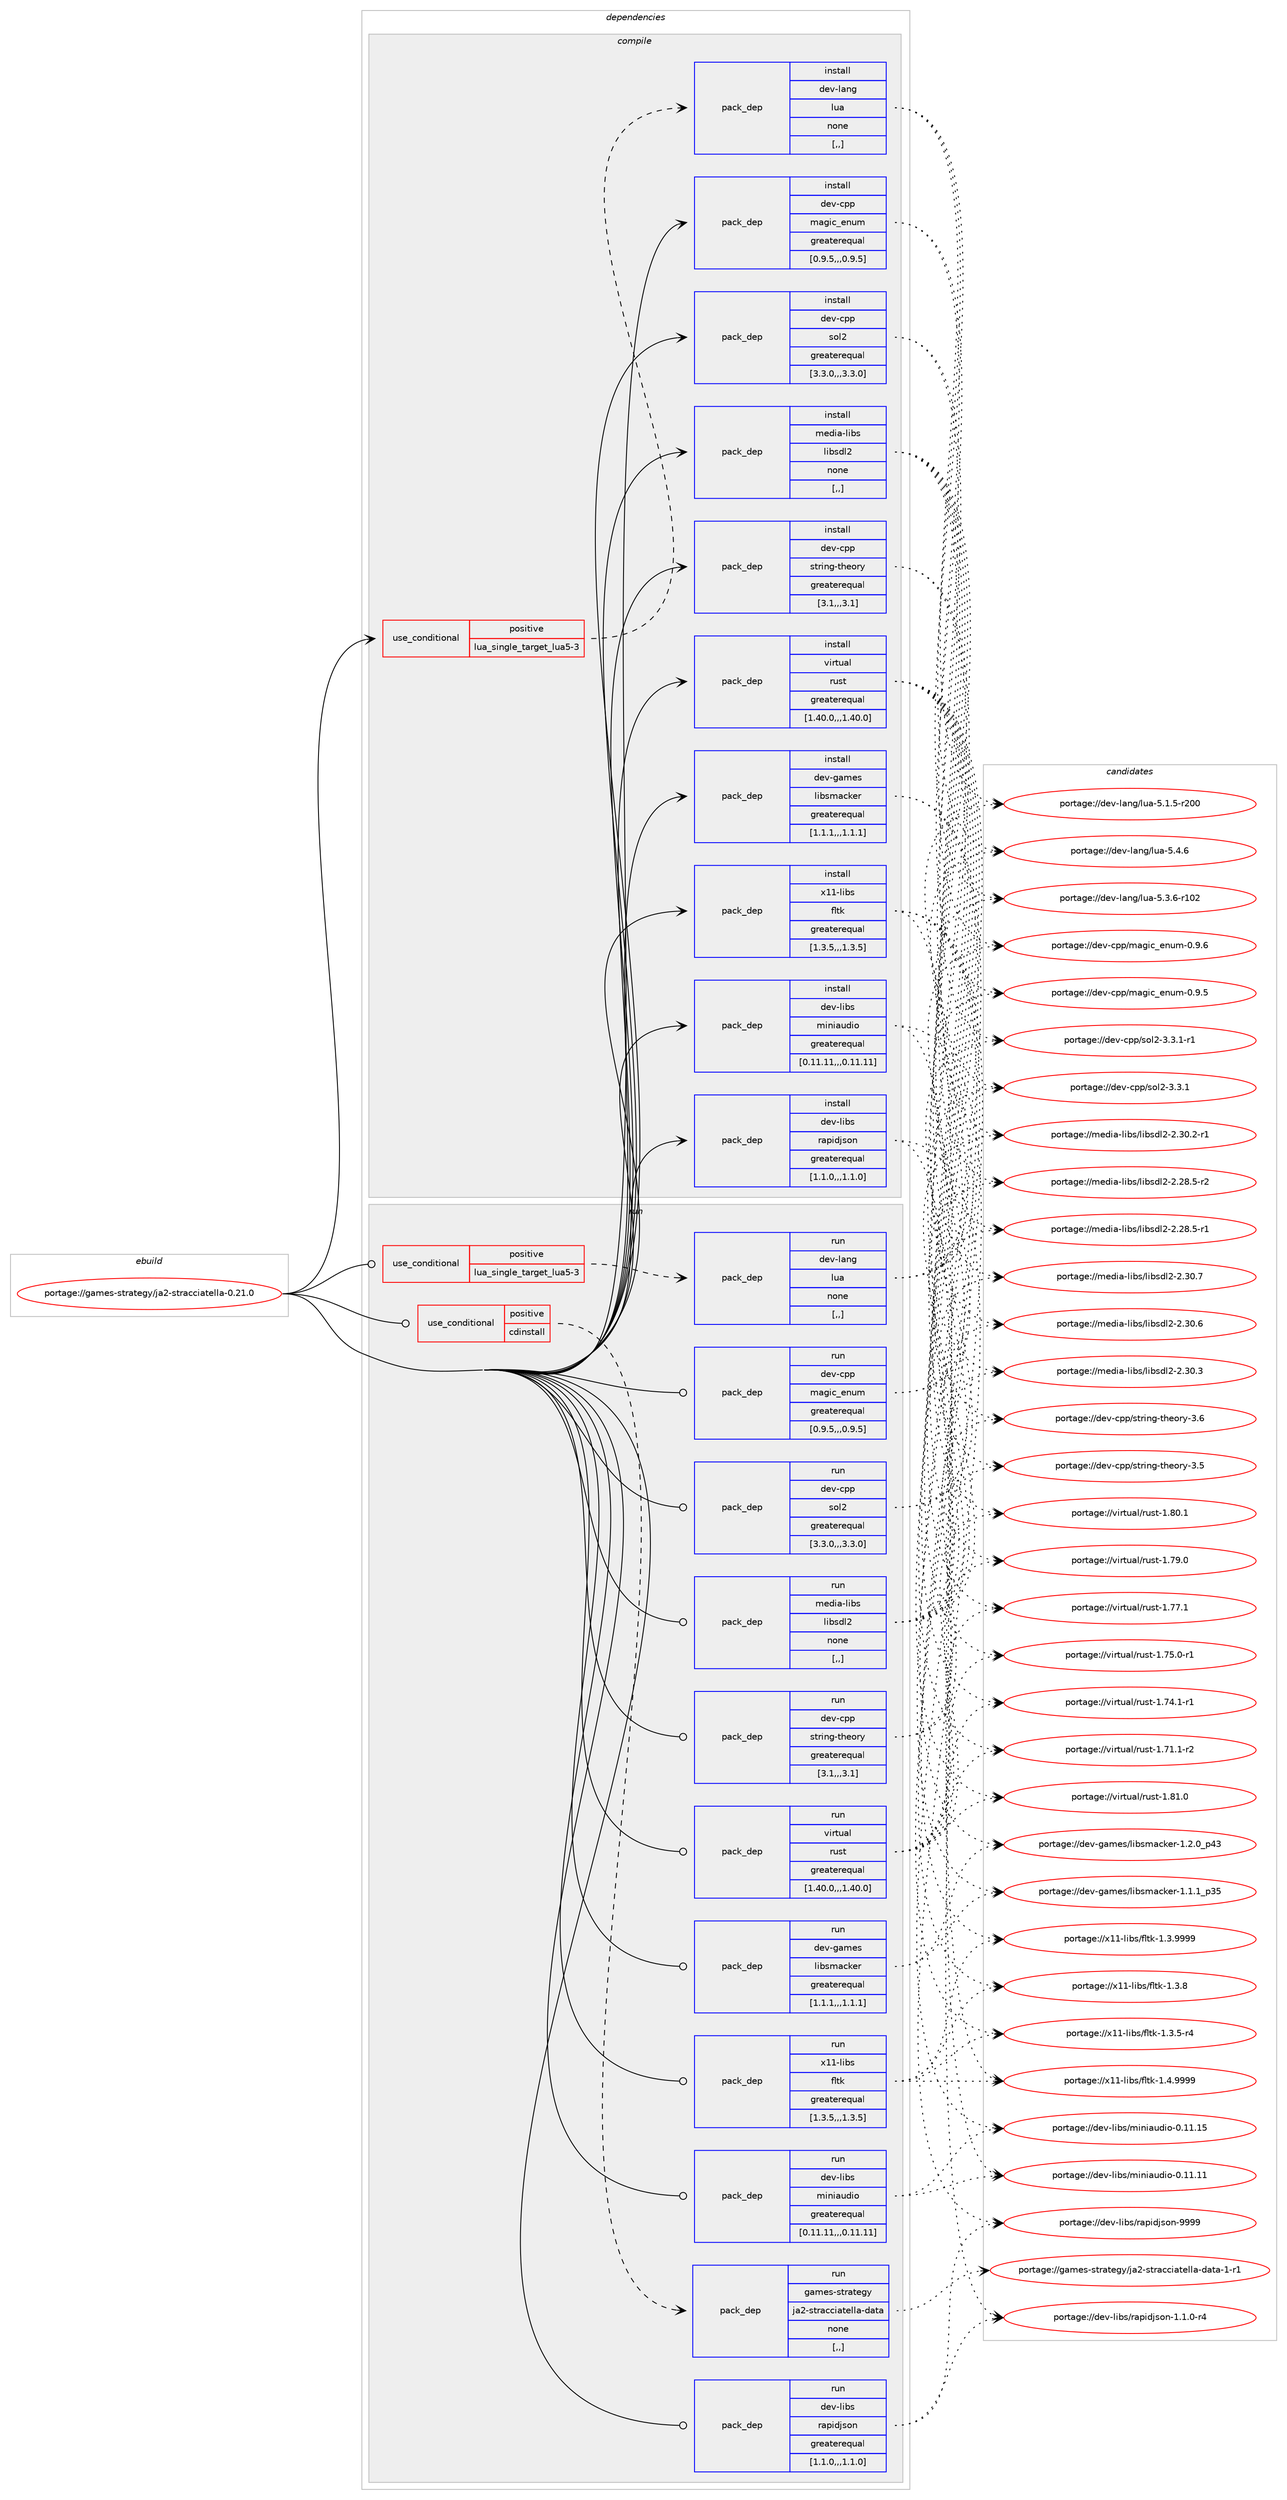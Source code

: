 digraph prolog {

# *************
# Graph options
# *************

newrank=true;
concentrate=true;
compound=true;
graph [rankdir=LR,fontname=Helvetica,fontsize=10,ranksep=1.5];#, ranksep=2.5, nodesep=0.2];
edge  [arrowhead=vee];
node  [fontname=Helvetica,fontsize=10];

# **********
# The ebuild
# **********

subgraph cluster_leftcol {
color=gray;
label=<<i>ebuild</i>>;
id [label="portage://games-strategy/ja2-stracciatella-0.21.0", color=red, width=4, href="../games-strategy/ja2-stracciatella-0.21.0.svg"];
}

# ****************
# The dependencies
# ****************

subgraph cluster_midcol {
color=gray;
label=<<i>dependencies</i>>;
subgraph cluster_compile {
fillcolor="#eeeeee";
style=filled;
label=<<i>compile</i>>;
subgraph cond196326 {
dependency731653 [label=<<TABLE BORDER="0" CELLBORDER="1" CELLSPACING="0" CELLPADDING="4"><TR><TD ROWSPAN="3" CELLPADDING="10">use_conditional</TD></TR><TR><TD>positive</TD></TR><TR><TD>lua_single_target_lua5-3</TD></TR></TABLE>>, shape=none, color=red];
subgraph pack530222 {
dependency731654 [label=<<TABLE BORDER="0" CELLBORDER="1" CELLSPACING="0" CELLPADDING="4" WIDTH="220"><TR><TD ROWSPAN="6" CELLPADDING="30">pack_dep</TD></TR><TR><TD WIDTH="110">install</TD></TR><TR><TD>dev-lang</TD></TR><TR><TD>lua</TD></TR><TR><TD>none</TD></TR><TR><TD>[,,]</TD></TR></TABLE>>, shape=none, color=blue];
}
dependency731653:e -> dependency731654:w [weight=20,style="dashed",arrowhead="vee"];
}
id:e -> dependency731653:w [weight=20,style="solid",arrowhead="vee"];
subgraph pack530223 {
dependency731655 [label=<<TABLE BORDER="0" CELLBORDER="1" CELLSPACING="0" CELLPADDING="4" WIDTH="220"><TR><TD ROWSPAN="6" CELLPADDING="30">pack_dep</TD></TR><TR><TD WIDTH="110">install</TD></TR><TR><TD>dev-cpp</TD></TR><TR><TD>magic_enum</TD></TR><TR><TD>greaterequal</TD></TR><TR><TD>[0.9.5,,,0.9.5]</TD></TR></TABLE>>, shape=none, color=blue];
}
id:e -> dependency731655:w [weight=20,style="solid",arrowhead="vee"];
subgraph pack530224 {
dependency731656 [label=<<TABLE BORDER="0" CELLBORDER="1" CELLSPACING="0" CELLPADDING="4" WIDTH="220"><TR><TD ROWSPAN="6" CELLPADDING="30">pack_dep</TD></TR><TR><TD WIDTH="110">install</TD></TR><TR><TD>dev-cpp</TD></TR><TR><TD>sol2</TD></TR><TR><TD>greaterequal</TD></TR><TR><TD>[3.3.0,,,3.3.0]</TD></TR></TABLE>>, shape=none, color=blue];
}
id:e -> dependency731656:w [weight=20,style="solid",arrowhead="vee"];
subgraph pack530225 {
dependency731657 [label=<<TABLE BORDER="0" CELLBORDER="1" CELLSPACING="0" CELLPADDING="4" WIDTH="220"><TR><TD ROWSPAN="6" CELLPADDING="30">pack_dep</TD></TR><TR><TD WIDTH="110">install</TD></TR><TR><TD>dev-cpp</TD></TR><TR><TD>string-theory</TD></TR><TR><TD>greaterequal</TD></TR><TR><TD>[3.1,,,3.1]</TD></TR></TABLE>>, shape=none, color=blue];
}
id:e -> dependency731657:w [weight=20,style="solid",arrowhead="vee"];
subgraph pack530226 {
dependency731658 [label=<<TABLE BORDER="0" CELLBORDER="1" CELLSPACING="0" CELLPADDING="4" WIDTH="220"><TR><TD ROWSPAN="6" CELLPADDING="30">pack_dep</TD></TR><TR><TD WIDTH="110">install</TD></TR><TR><TD>dev-games</TD></TR><TR><TD>libsmacker</TD></TR><TR><TD>greaterequal</TD></TR><TR><TD>[1.1.1,,,1.1.1]</TD></TR></TABLE>>, shape=none, color=blue];
}
id:e -> dependency731658:w [weight=20,style="solid",arrowhead="vee"];
subgraph pack530227 {
dependency731659 [label=<<TABLE BORDER="0" CELLBORDER="1" CELLSPACING="0" CELLPADDING="4" WIDTH="220"><TR><TD ROWSPAN="6" CELLPADDING="30">pack_dep</TD></TR><TR><TD WIDTH="110">install</TD></TR><TR><TD>dev-libs</TD></TR><TR><TD>miniaudio</TD></TR><TR><TD>greaterequal</TD></TR><TR><TD>[0.11.11,,,0.11.11]</TD></TR></TABLE>>, shape=none, color=blue];
}
id:e -> dependency731659:w [weight=20,style="solid",arrowhead="vee"];
subgraph pack530228 {
dependency731660 [label=<<TABLE BORDER="0" CELLBORDER="1" CELLSPACING="0" CELLPADDING="4" WIDTH="220"><TR><TD ROWSPAN="6" CELLPADDING="30">pack_dep</TD></TR><TR><TD WIDTH="110">install</TD></TR><TR><TD>dev-libs</TD></TR><TR><TD>rapidjson</TD></TR><TR><TD>greaterequal</TD></TR><TR><TD>[1.1.0,,,1.1.0]</TD></TR></TABLE>>, shape=none, color=blue];
}
id:e -> dependency731660:w [weight=20,style="solid",arrowhead="vee"];
subgraph pack530229 {
dependency731661 [label=<<TABLE BORDER="0" CELLBORDER="1" CELLSPACING="0" CELLPADDING="4" WIDTH="220"><TR><TD ROWSPAN="6" CELLPADDING="30">pack_dep</TD></TR><TR><TD WIDTH="110">install</TD></TR><TR><TD>media-libs</TD></TR><TR><TD>libsdl2</TD></TR><TR><TD>none</TD></TR><TR><TD>[,,]</TD></TR></TABLE>>, shape=none, color=blue];
}
id:e -> dependency731661:w [weight=20,style="solid",arrowhead="vee"];
subgraph pack530230 {
dependency731662 [label=<<TABLE BORDER="0" CELLBORDER="1" CELLSPACING="0" CELLPADDING="4" WIDTH="220"><TR><TD ROWSPAN="6" CELLPADDING="30">pack_dep</TD></TR><TR><TD WIDTH="110">install</TD></TR><TR><TD>virtual</TD></TR><TR><TD>rust</TD></TR><TR><TD>greaterequal</TD></TR><TR><TD>[1.40.0,,,1.40.0]</TD></TR></TABLE>>, shape=none, color=blue];
}
id:e -> dependency731662:w [weight=20,style="solid",arrowhead="vee"];
subgraph pack530231 {
dependency731663 [label=<<TABLE BORDER="0" CELLBORDER="1" CELLSPACING="0" CELLPADDING="4" WIDTH="220"><TR><TD ROWSPAN="6" CELLPADDING="30">pack_dep</TD></TR><TR><TD WIDTH="110">install</TD></TR><TR><TD>x11-libs</TD></TR><TR><TD>fltk</TD></TR><TR><TD>greaterequal</TD></TR><TR><TD>[1.3.5,,,1.3.5]</TD></TR></TABLE>>, shape=none, color=blue];
}
id:e -> dependency731663:w [weight=20,style="solid",arrowhead="vee"];
}
subgraph cluster_compileandrun {
fillcolor="#eeeeee";
style=filled;
label=<<i>compile and run</i>>;
}
subgraph cluster_run {
fillcolor="#eeeeee";
style=filled;
label=<<i>run</i>>;
subgraph cond196327 {
dependency731664 [label=<<TABLE BORDER="0" CELLBORDER="1" CELLSPACING="0" CELLPADDING="4"><TR><TD ROWSPAN="3" CELLPADDING="10">use_conditional</TD></TR><TR><TD>positive</TD></TR><TR><TD>cdinstall</TD></TR></TABLE>>, shape=none, color=red];
subgraph pack530232 {
dependency731665 [label=<<TABLE BORDER="0" CELLBORDER="1" CELLSPACING="0" CELLPADDING="4" WIDTH="220"><TR><TD ROWSPAN="6" CELLPADDING="30">pack_dep</TD></TR><TR><TD WIDTH="110">run</TD></TR><TR><TD>games-strategy</TD></TR><TR><TD>ja2-stracciatella-data</TD></TR><TR><TD>none</TD></TR><TR><TD>[,,]</TD></TR></TABLE>>, shape=none, color=blue];
}
dependency731664:e -> dependency731665:w [weight=20,style="dashed",arrowhead="vee"];
}
id:e -> dependency731664:w [weight=20,style="solid",arrowhead="odot"];
subgraph cond196328 {
dependency731666 [label=<<TABLE BORDER="0" CELLBORDER="1" CELLSPACING="0" CELLPADDING="4"><TR><TD ROWSPAN="3" CELLPADDING="10">use_conditional</TD></TR><TR><TD>positive</TD></TR><TR><TD>lua_single_target_lua5-3</TD></TR></TABLE>>, shape=none, color=red];
subgraph pack530233 {
dependency731667 [label=<<TABLE BORDER="0" CELLBORDER="1" CELLSPACING="0" CELLPADDING="4" WIDTH="220"><TR><TD ROWSPAN="6" CELLPADDING="30">pack_dep</TD></TR><TR><TD WIDTH="110">run</TD></TR><TR><TD>dev-lang</TD></TR><TR><TD>lua</TD></TR><TR><TD>none</TD></TR><TR><TD>[,,]</TD></TR></TABLE>>, shape=none, color=blue];
}
dependency731666:e -> dependency731667:w [weight=20,style="dashed",arrowhead="vee"];
}
id:e -> dependency731666:w [weight=20,style="solid",arrowhead="odot"];
subgraph pack530234 {
dependency731668 [label=<<TABLE BORDER="0" CELLBORDER="1" CELLSPACING="0" CELLPADDING="4" WIDTH="220"><TR><TD ROWSPAN="6" CELLPADDING="30">pack_dep</TD></TR><TR><TD WIDTH="110">run</TD></TR><TR><TD>dev-cpp</TD></TR><TR><TD>magic_enum</TD></TR><TR><TD>greaterequal</TD></TR><TR><TD>[0.9.5,,,0.9.5]</TD></TR></TABLE>>, shape=none, color=blue];
}
id:e -> dependency731668:w [weight=20,style="solid",arrowhead="odot"];
subgraph pack530235 {
dependency731669 [label=<<TABLE BORDER="0" CELLBORDER="1" CELLSPACING="0" CELLPADDING="4" WIDTH="220"><TR><TD ROWSPAN="6" CELLPADDING="30">pack_dep</TD></TR><TR><TD WIDTH="110">run</TD></TR><TR><TD>dev-cpp</TD></TR><TR><TD>sol2</TD></TR><TR><TD>greaterequal</TD></TR><TR><TD>[3.3.0,,,3.3.0]</TD></TR></TABLE>>, shape=none, color=blue];
}
id:e -> dependency731669:w [weight=20,style="solid",arrowhead="odot"];
subgraph pack530236 {
dependency731670 [label=<<TABLE BORDER="0" CELLBORDER="1" CELLSPACING="0" CELLPADDING="4" WIDTH="220"><TR><TD ROWSPAN="6" CELLPADDING="30">pack_dep</TD></TR><TR><TD WIDTH="110">run</TD></TR><TR><TD>dev-cpp</TD></TR><TR><TD>string-theory</TD></TR><TR><TD>greaterequal</TD></TR><TR><TD>[3.1,,,3.1]</TD></TR></TABLE>>, shape=none, color=blue];
}
id:e -> dependency731670:w [weight=20,style="solid",arrowhead="odot"];
subgraph pack530237 {
dependency731671 [label=<<TABLE BORDER="0" CELLBORDER="1" CELLSPACING="0" CELLPADDING="4" WIDTH="220"><TR><TD ROWSPAN="6" CELLPADDING="30">pack_dep</TD></TR><TR><TD WIDTH="110">run</TD></TR><TR><TD>dev-games</TD></TR><TR><TD>libsmacker</TD></TR><TR><TD>greaterequal</TD></TR><TR><TD>[1.1.1,,,1.1.1]</TD></TR></TABLE>>, shape=none, color=blue];
}
id:e -> dependency731671:w [weight=20,style="solid",arrowhead="odot"];
subgraph pack530238 {
dependency731672 [label=<<TABLE BORDER="0" CELLBORDER="1" CELLSPACING="0" CELLPADDING="4" WIDTH="220"><TR><TD ROWSPAN="6" CELLPADDING="30">pack_dep</TD></TR><TR><TD WIDTH="110">run</TD></TR><TR><TD>dev-libs</TD></TR><TR><TD>miniaudio</TD></TR><TR><TD>greaterequal</TD></TR><TR><TD>[0.11.11,,,0.11.11]</TD></TR></TABLE>>, shape=none, color=blue];
}
id:e -> dependency731672:w [weight=20,style="solid",arrowhead="odot"];
subgraph pack530239 {
dependency731673 [label=<<TABLE BORDER="0" CELLBORDER="1" CELLSPACING="0" CELLPADDING="4" WIDTH="220"><TR><TD ROWSPAN="6" CELLPADDING="30">pack_dep</TD></TR><TR><TD WIDTH="110">run</TD></TR><TR><TD>dev-libs</TD></TR><TR><TD>rapidjson</TD></TR><TR><TD>greaterequal</TD></TR><TR><TD>[1.1.0,,,1.1.0]</TD></TR></TABLE>>, shape=none, color=blue];
}
id:e -> dependency731673:w [weight=20,style="solid",arrowhead="odot"];
subgraph pack530240 {
dependency731674 [label=<<TABLE BORDER="0" CELLBORDER="1" CELLSPACING="0" CELLPADDING="4" WIDTH="220"><TR><TD ROWSPAN="6" CELLPADDING="30">pack_dep</TD></TR><TR><TD WIDTH="110">run</TD></TR><TR><TD>media-libs</TD></TR><TR><TD>libsdl2</TD></TR><TR><TD>none</TD></TR><TR><TD>[,,]</TD></TR></TABLE>>, shape=none, color=blue];
}
id:e -> dependency731674:w [weight=20,style="solid",arrowhead="odot"];
subgraph pack530241 {
dependency731675 [label=<<TABLE BORDER="0" CELLBORDER="1" CELLSPACING="0" CELLPADDING="4" WIDTH="220"><TR><TD ROWSPAN="6" CELLPADDING="30">pack_dep</TD></TR><TR><TD WIDTH="110">run</TD></TR><TR><TD>virtual</TD></TR><TR><TD>rust</TD></TR><TR><TD>greaterequal</TD></TR><TR><TD>[1.40.0,,,1.40.0]</TD></TR></TABLE>>, shape=none, color=blue];
}
id:e -> dependency731675:w [weight=20,style="solid",arrowhead="odot"];
subgraph pack530242 {
dependency731676 [label=<<TABLE BORDER="0" CELLBORDER="1" CELLSPACING="0" CELLPADDING="4" WIDTH="220"><TR><TD ROWSPAN="6" CELLPADDING="30">pack_dep</TD></TR><TR><TD WIDTH="110">run</TD></TR><TR><TD>x11-libs</TD></TR><TR><TD>fltk</TD></TR><TR><TD>greaterequal</TD></TR><TR><TD>[1.3.5,,,1.3.5]</TD></TR></TABLE>>, shape=none, color=blue];
}
id:e -> dependency731676:w [weight=20,style="solid",arrowhead="odot"];
}
}

# **************
# The candidates
# **************

subgraph cluster_choices {
rank=same;
color=gray;
label=<<i>candidates</i>>;

subgraph choice530222 {
color=black;
nodesep=1;
choice10010111845108971101034710811797455346524654 [label="portage://dev-lang/lua-5.4.6", color=red, width=4,href="../dev-lang/lua-5.4.6.svg"];
choice1001011184510897110103471081179745534651465445114494850 [label="portage://dev-lang/lua-5.3.6-r102", color=red, width=4,href="../dev-lang/lua-5.3.6-r102.svg"];
choice1001011184510897110103471081179745534649465345114504848 [label="portage://dev-lang/lua-5.1.5-r200", color=red, width=4,href="../dev-lang/lua-5.1.5-r200.svg"];
dependency731654:e -> choice10010111845108971101034710811797455346524654:w [style=dotted,weight="100"];
dependency731654:e -> choice1001011184510897110103471081179745534651465445114494850:w [style=dotted,weight="100"];
dependency731654:e -> choice1001011184510897110103471081179745534649465345114504848:w [style=dotted,weight="100"];
}
subgraph choice530223 {
color=black;
nodesep=1;
choice100101118459911211247109971031059995101110117109454846574654 [label="portage://dev-cpp/magic_enum-0.9.6", color=red, width=4,href="../dev-cpp/magic_enum-0.9.6.svg"];
choice100101118459911211247109971031059995101110117109454846574653 [label="portage://dev-cpp/magic_enum-0.9.5", color=red, width=4,href="../dev-cpp/magic_enum-0.9.5.svg"];
dependency731655:e -> choice100101118459911211247109971031059995101110117109454846574654:w [style=dotted,weight="100"];
dependency731655:e -> choice100101118459911211247109971031059995101110117109454846574653:w [style=dotted,weight="100"];
}
subgraph choice530224 {
color=black;
nodesep=1;
choice100101118459911211247115111108504551465146494511449 [label="portage://dev-cpp/sol2-3.3.1-r1", color=red, width=4,href="../dev-cpp/sol2-3.3.1-r1.svg"];
choice10010111845991121124711511110850455146514649 [label="portage://dev-cpp/sol2-3.3.1", color=red, width=4,href="../dev-cpp/sol2-3.3.1.svg"];
dependency731656:e -> choice100101118459911211247115111108504551465146494511449:w [style=dotted,weight="100"];
dependency731656:e -> choice10010111845991121124711511110850455146514649:w [style=dotted,weight="100"];
}
subgraph choice530225 {
color=black;
nodesep=1;
choice1001011184599112112471151161141051101034511610410111111412145514654 [label="portage://dev-cpp/string-theory-3.6", color=red, width=4,href="../dev-cpp/string-theory-3.6.svg"];
choice1001011184599112112471151161141051101034511610410111111412145514653 [label="portage://dev-cpp/string-theory-3.5", color=red, width=4,href="../dev-cpp/string-theory-3.5.svg"];
dependency731657:e -> choice1001011184599112112471151161141051101034511610410111111412145514654:w [style=dotted,weight="100"];
dependency731657:e -> choice1001011184599112112471151161141051101034511610410111111412145514653:w [style=dotted,weight="100"];
}
subgraph choice530226 {
color=black;
nodesep=1;
choice100101118451039710910111547108105981151099799107101114454946504648951125251 [label="portage://dev-games/libsmacker-1.2.0_p43", color=red, width=4,href="../dev-games/libsmacker-1.2.0_p43.svg"];
choice100101118451039710910111547108105981151099799107101114454946494649951125153 [label="portage://dev-games/libsmacker-1.1.1_p35", color=red, width=4,href="../dev-games/libsmacker-1.1.1_p35.svg"];
dependency731658:e -> choice100101118451039710910111547108105981151099799107101114454946504648951125251:w [style=dotted,weight="100"];
dependency731658:e -> choice100101118451039710910111547108105981151099799107101114454946494649951125153:w [style=dotted,weight="100"];
}
subgraph choice530227 {
color=black;
nodesep=1;
choice100101118451081059811547109105110105971171001051114548464949464953 [label="portage://dev-libs/miniaudio-0.11.15", color=red, width=4,href="../dev-libs/miniaudio-0.11.15.svg"];
choice100101118451081059811547109105110105971171001051114548464949464949 [label="portage://dev-libs/miniaudio-0.11.11", color=red, width=4,href="../dev-libs/miniaudio-0.11.11.svg"];
dependency731659:e -> choice100101118451081059811547109105110105971171001051114548464949464953:w [style=dotted,weight="100"];
dependency731659:e -> choice100101118451081059811547109105110105971171001051114548464949464949:w [style=dotted,weight="100"];
}
subgraph choice530228 {
color=black;
nodesep=1;
choice100101118451081059811547114971121051001061151111104557575757 [label="portage://dev-libs/rapidjson-9999", color=red, width=4,href="../dev-libs/rapidjson-9999.svg"];
choice100101118451081059811547114971121051001061151111104549464946484511452 [label="portage://dev-libs/rapidjson-1.1.0-r4", color=red, width=4,href="../dev-libs/rapidjson-1.1.0-r4.svg"];
dependency731660:e -> choice100101118451081059811547114971121051001061151111104557575757:w [style=dotted,weight="100"];
dependency731660:e -> choice100101118451081059811547114971121051001061151111104549464946484511452:w [style=dotted,weight="100"];
}
subgraph choice530229 {
color=black;
nodesep=1;
choice10910110010597451081059811547108105981151001085045504651484655 [label="portage://media-libs/libsdl2-2.30.7", color=red, width=4,href="../media-libs/libsdl2-2.30.7.svg"];
choice10910110010597451081059811547108105981151001085045504651484654 [label="portage://media-libs/libsdl2-2.30.6", color=red, width=4,href="../media-libs/libsdl2-2.30.6.svg"];
choice10910110010597451081059811547108105981151001085045504651484651 [label="portage://media-libs/libsdl2-2.30.3", color=red, width=4,href="../media-libs/libsdl2-2.30.3.svg"];
choice109101100105974510810598115471081059811510010850455046514846504511449 [label="portage://media-libs/libsdl2-2.30.2-r1", color=red, width=4,href="../media-libs/libsdl2-2.30.2-r1.svg"];
choice109101100105974510810598115471081059811510010850455046505646534511450 [label="portage://media-libs/libsdl2-2.28.5-r2", color=red, width=4,href="../media-libs/libsdl2-2.28.5-r2.svg"];
choice109101100105974510810598115471081059811510010850455046505646534511449 [label="portage://media-libs/libsdl2-2.28.5-r1", color=red, width=4,href="../media-libs/libsdl2-2.28.5-r1.svg"];
dependency731661:e -> choice10910110010597451081059811547108105981151001085045504651484655:w [style=dotted,weight="100"];
dependency731661:e -> choice10910110010597451081059811547108105981151001085045504651484654:w [style=dotted,weight="100"];
dependency731661:e -> choice10910110010597451081059811547108105981151001085045504651484651:w [style=dotted,weight="100"];
dependency731661:e -> choice109101100105974510810598115471081059811510010850455046514846504511449:w [style=dotted,weight="100"];
dependency731661:e -> choice109101100105974510810598115471081059811510010850455046505646534511450:w [style=dotted,weight="100"];
dependency731661:e -> choice109101100105974510810598115471081059811510010850455046505646534511449:w [style=dotted,weight="100"];
}
subgraph choice530230 {
color=black;
nodesep=1;
choice118105114116117971084711411711511645494656494648 [label="portage://virtual/rust-1.81.0", color=red, width=4,href="../virtual/rust-1.81.0.svg"];
choice118105114116117971084711411711511645494656484649 [label="portage://virtual/rust-1.80.1", color=red, width=4,href="../virtual/rust-1.80.1.svg"];
choice118105114116117971084711411711511645494655574648 [label="portage://virtual/rust-1.79.0", color=red, width=4,href="../virtual/rust-1.79.0.svg"];
choice118105114116117971084711411711511645494655554649 [label="portage://virtual/rust-1.77.1", color=red, width=4,href="../virtual/rust-1.77.1.svg"];
choice1181051141161179710847114117115116454946555346484511449 [label="portage://virtual/rust-1.75.0-r1", color=red, width=4,href="../virtual/rust-1.75.0-r1.svg"];
choice1181051141161179710847114117115116454946555246494511449 [label="portage://virtual/rust-1.74.1-r1", color=red, width=4,href="../virtual/rust-1.74.1-r1.svg"];
choice1181051141161179710847114117115116454946554946494511450 [label="portage://virtual/rust-1.71.1-r2", color=red, width=4,href="../virtual/rust-1.71.1-r2.svg"];
dependency731662:e -> choice118105114116117971084711411711511645494656494648:w [style=dotted,weight="100"];
dependency731662:e -> choice118105114116117971084711411711511645494656484649:w [style=dotted,weight="100"];
dependency731662:e -> choice118105114116117971084711411711511645494655574648:w [style=dotted,weight="100"];
dependency731662:e -> choice118105114116117971084711411711511645494655554649:w [style=dotted,weight="100"];
dependency731662:e -> choice1181051141161179710847114117115116454946555346484511449:w [style=dotted,weight="100"];
dependency731662:e -> choice1181051141161179710847114117115116454946555246494511449:w [style=dotted,weight="100"];
dependency731662:e -> choice1181051141161179710847114117115116454946554946494511450:w [style=dotted,weight="100"];
}
subgraph choice530231 {
color=black;
nodesep=1;
choice1204949451081059811547102108116107454946524657575757 [label="portage://x11-libs/fltk-1.4.9999", color=red, width=4,href="../x11-libs/fltk-1.4.9999.svg"];
choice1204949451081059811547102108116107454946514657575757 [label="portage://x11-libs/fltk-1.3.9999", color=red, width=4,href="../x11-libs/fltk-1.3.9999.svg"];
choice1204949451081059811547102108116107454946514656 [label="portage://x11-libs/fltk-1.3.8", color=red, width=4,href="../x11-libs/fltk-1.3.8.svg"];
choice12049494510810598115471021081161074549465146534511452 [label="portage://x11-libs/fltk-1.3.5-r4", color=red, width=4,href="../x11-libs/fltk-1.3.5-r4.svg"];
dependency731663:e -> choice1204949451081059811547102108116107454946524657575757:w [style=dotted,weight="100"];
dependency731663:e -> choice1204949451081059811547102108116107454946514657575757:w [style=dotted,weight="100"];
dependency731663:e -> choice1204949451081059811547102108116107454946514656:w [style=dotted,weight="100"];
dependency731663:e -> choice12049494510810598115471021081161074549465146534511452:w [style=dotted,weight="100"];
}
subgraph choice530232 {
color=black;
nodesep=1;
choice10397109101115451151161149711610110312147106975045115116114979999105971161011081089745100971169745494511449 [label="portage://games-strategy/ja2-stracciatella-data-1-r1", color=red, width=4,href="../games-strategy/ja2-stracciatella-data-1-r1.svg"];
dependency731665:e -> choice10397109101115451151161149711610110312147106975045115116114979999105971161011081089745100971169745494511449:w [style=dotted,weight="100"];
}
subgraph choice530233 {
color=black;
nodesep=1;
choice10010111845108971101034710811797455346524654 [label="portage://dev-lang/lua-5.4.6", color=red, width=4,href="../dev-lang/lua-5.4.6.svg"];
choice1001011184510897110103471081179745534651465445114494850 [label="portage://dev-lang/lua-5.3.6-r102", color=red, width=4,href="../dev-lang/lua-5.3.6-r102.svg"];
choice1001011184510897110103471081179745534649465345114504848 [label="portage://dev-lang/lua-5.1.5-r200", color=red, width=4,href="../dev-lang/lua-5.1.5-r200.svg"];
dependency731667:e -> choice10010111845108971101034710811797455346524654:w [style=dotted,weight="100"];
dependency731667:e -> choice1001011184510897110103471081179745534651465445114494850:w [style=dotted,weight="100"];
dependency731667:e -> choice1001011184510897110103471081179745534649465345114504848:w [style=dotted,weight="100"];
}
subgraph choice530234 {
color=black;
nodesep=1;
choice100101118459911211247109971031059995101110117109454846574654 [label="portage://dev-cpp/magic_enum-0.9.6", color=red, width=4,href="../dev-cpp/magic_enum-0.9.6.svg"];
choice100101118459911211247109971031059995101110117109454846574653 [label="portage://dev-cpp/magic_enum-0.9.5", color=red, width=4,href="../dev-cpp/magic_enum-0.9.5.svg"];
dependency731668:e -> choice100101118459911211247109971031059995101110117109454846574654:w [style=dotted,weight="100"];
dependency731668:e -> choice100101118459911211247109971031059995101110117109454846574653:w [style=dotted,weight="100"];
}
subgraph choice530235 {
color=black;
nodesep=1;
choice100101118459911211247115111108504551465146494511449 [label="portage://dev-cpp/sol2-3.3.1-r1", color=red, width=4,href="../dev-cpp/sol2-3.3.1-r1.svg"];
choice10010111845991121124711511110850455146514649 [label="portage://dev-cpp/sol2-3.3.1", color=red, width=4,href="../dev-cpp/sol2-3.3.1.svg"];
dependency731669:e -> choice100101118459911211247115111108504551465146494511449:w [style=dotted,weight="100"];
dependency731669:e -> choice10010111845991121124711511110850455146514649:w [style=dotted,weight="100"];
}
subgraph choice530236 {
color=black;
nodesep=1;
choice1001011184599112112471151161141051101034511610410111111412145514654 [label="portage://dev-cpp/string-theory-3.6", color=red, width=4,href="../dev-cpp/string-theory-3.6.svg"];
choice1001011184599112112471151161141051101034511610410111111412145514653 [label="portage://dev-cpp/string-theory-3.5", color=red, width=4,href="../dev-cpp/string-theory-3.5.svg"];
dependency731670:e -> choice1001011184599112112471151161141051101034511610410111111412145514654:w [style=dotted,weight="100"];
dependency731670:e -> choice1001011184599112112471151161141051101034511610410111111412145514653:w [style=dotted,weight="100"];
}
subgraph choice530237 {
color=black;
nodesep=1;
choice100101118451039710910111547108105981151099799107101114454946504648951125251 [label="portage://dev-games/libsmacker-1.2.0_p43", color=red, width=4,href="../dev-games/libsmacker-1.2.0_p43.svg"];
choice100101118451039710910111547108105981151099799107101114454946494649951125153 [label="portage://dev-games/libsmacker-1.1.1_p35", color=red, width=4,href="../dev-games/libsmacker-1.1.1_p35.svg"];
dependency731671:e -> choice100101118451039710910111547108105981151099799107101114454946504648951125251:w [style=dotted,weight="100"];
dependency731671:e -> choice100101118451039710910111547108105981151099799107101114454946494649951125153:w [style=dotted,weight="100"];
}
subgraph choice530238 {
color=black;
nodesep=1;
choice100101118451081059811547109105110105971171001051114548464949464953 [label="portage://dev-libs/miniaudio-0.11.15", color=red, width=4,href="../dev-libs/miniaudio-0.11.15.svg"];
choice100101118451081059811547109105110105971171001051114548464949464949 [label="portage://dev-libs/miniaudio-0.11.11", color=red, width=4,href="../dev-libs/miniaudio-0.11.11.svg"];
dependency731672:e -> choice100101118451081059811547109105110105971171001051114548464949464953:w [style=dotted,weight="100"];
dependency731672:e -> choice100101118451081059811547109105110105971171001051114548464949464949:w [style=dotted,weight="100"];
}
subgraph choice530239 {
color=black;
nodesep=1;
choice100101118451081059811547114971121051001061151111104557575757 [label="portage://dev-libs/rapidjson-9999", color=red, width=4,href="../dev-libs/rapidjson-9999.svg"];
choice100101118451081059811547114971121051001061151111104549464946484511452 [label="portage://dev-libs/rapidjson-1.1.0-r4", color=red, width=4,href="../dev-libs/rapidjson-1.1.0-r4.svg"];
dependency731673:e -> choice100101118451081059811547114971121051001061151111104557575757:w [style=dotted,weight="100"];
dependency731673:e -> choice100101118451081059811547114971121051001061151111104549464946484511452:w [style=dotted,weight="100"];
}
subgraph choice530240 {
color=black;
nodesep=1;
choice10910110010597451081059811547108105981151001085045504651484655 [label="portage://media-libs/libsdl2-2.30.7", color=red, width=4,href="../media-libs/libsdl2-2.30.7.svg"];
choice10910110010597451081059811547108105981151001085045504651484654 [label="portage://media-libs/libsdl2-2.30.6", color=red, width=4,href="../media-libs/libsdl2-2.30.6.svg"];
choice10910110010597451081059811547108105981151001085045504651484651 [label="portage://media-libs/libsdl2-2.30.3", color=red, width=4,href="../media-libs/libsdl2-2.30.3.svg"];
choice109101100105974510810598115471081059811510010850455046514846504511449 [label="portage://media-libs/libsdl2-2.30.2-r1", color=red, width=4,href="../media-libs/libsdl2-2.30.2-r1.svg"];
choice109101100105974510810598115471081059811510010850455046505646534511450 [label="portage://media-libs/libsdl2-2.28.5-r2", color=red, width=4,href="../media-libs/libsdl2-2.28.5-r2.svg"];
choice109101100105974510810598115471081059811510010850455046505646534511449 [label="portage://media-libs/libsdl2-2.28.5-r1", color=red, width=4,href="../media-libs/libsdl2-2.28.5-r1.svg"];
dependency731674:e -> choice10910110010597451081059811547108105981151001085045504651484655:w [style=dotted,weight="100"];
dependency731674:e -> choice10910110010597451081059811547108105981151001085045504651484654:w [style=dotted,weight="100"];
dependency731674:e -> choice10910110010597451081059811547108105981151001085045504651484651:w [style=dotted,weight="100"];
dependency731674:e -> choice109101100105974510810598115471081059811510010850455046514846504511449:w [style=dotted,weight="100"];
dependency731674:e -> choice109101100105974510810598115471081059811510010850455046505646534511450:w [style=dotted,weight="100"];
dependency731674:e -> choice109101100105974510810598115471081059811510010850455046505646534511449:w [style=dotted,weight="100"];
}
subgraph choice530241 {
color=black;
nodesep=1;
choice118105114116117971084711411711511645494656494648 [label="portage://virtual/rust-1.81.0", color=red, width=4,href="../virtual/rust-1.81.0.svg"];
choice118105114116117971084711411711511645494656484649 [label="portage://virtual/rust-1.80.1", color=red, width=4,href="../virtual/rust-1.80.1.svg"];
choice118105114116117971084711411711511645494655574648 [label="portage://virtual/rust-1.79.0", color=red, width=4,href="../virtual/rust-1.79.0.svg"];
choice118105114116117971084711411711511645494655554649 [label="portage://virtual/rust-1.77.1", color=red, width=4,href="../virtual/rust-1.77.1.svg"];
choice1181051141161179710847114117115116454946555346484511449 [label="portage://virtual/rust-1.75.0-r1", color=red, width=4,href="../virtual/rust-1.75.0-r1.svg"];
choice1181051141161179710847114117115116454946555246494511449 [label="portage://virtual/rust-1.74.1-r1", color=red, width=4,href="../virtual/rust-1.74.1-r1.svg"];
choice1181051141161179710847114117115116454946554946494511450 [label="portage://virtual/rust-1.71.1-r2", color=red, width=4,href="../virtual/rust-1.71.1-r2.svg"];
dependency731675:e -> choice118105114116117971084711411711511645494656494648:w [style=dotted,weight="100"];
dependency731675:e -> choice118105114116117971084711411711511645494656484649:w [style=dotted,weight="100"];
dependency731675:e -> choice118105114116117971084711411711511645494655574648:w [style=dotted,weight="100"];
dependency731675:e -> choice118105114116117971084711411711511645494655554649:w [style=dotted,weight="100"];
dependency731675:e -> choice1181051141161179710847114117115116454946555346484511449:w [style=dotted,weight="100"];
dependency731675:e -> choice1181051141161179710847114117115116454946555246494511449:w [style=dotted,weight="100"];
dependency731675:e -> choice1181051141161179710847114117115116454946554946494511450:w [style=dotted,weight="100"];
}
subgraph choice530242 {
color=black;
nodesep=1;
choice1204949451081059811547102108116107454946524657575757 [label="portage://x11-libs/fltk-1.4.9999", color=red, width=4,href="../x11-libs/fltk-1.4.9999.svg"];
choice1204949451081059811547102108116107454946514657575757 [label="portage://x11-libs/fltk-1.3.9999", color=red, width=4,href="../x11-libs/fltk-1.3.9999.svg"];
choice1204949451081059811547102108116107454946514656 [label="portage://x11-libs/fltk-1.3.8", color=red, width=4,href="../x11-libs/fltk-1.3.8.svg"];
choice12049494510810598115471021081161074549465146534511452 [label="portage://x11-libs/fltk-1.3.5-r4", color=red, width=4,href="../x11-libs/fltk-1.3.5-r4.svg"];
dependency731676:e -> choice1204949451081059811547102108116107454946524657575757:w [style=dotted,weight="100"];
dependency731676:e -> choice1204949451081059811547102108116107454946514657575757:w [style=dotted,weight="100"];
dependency731676:e -> choice1204949451081059811547102108116107454946514656:w [style=dotted,weight="100"];
dependency731676:e -> choice12049494510810598115471021081161074549465146534511452:w [style=dotted,weight="100"];
}
}

}
